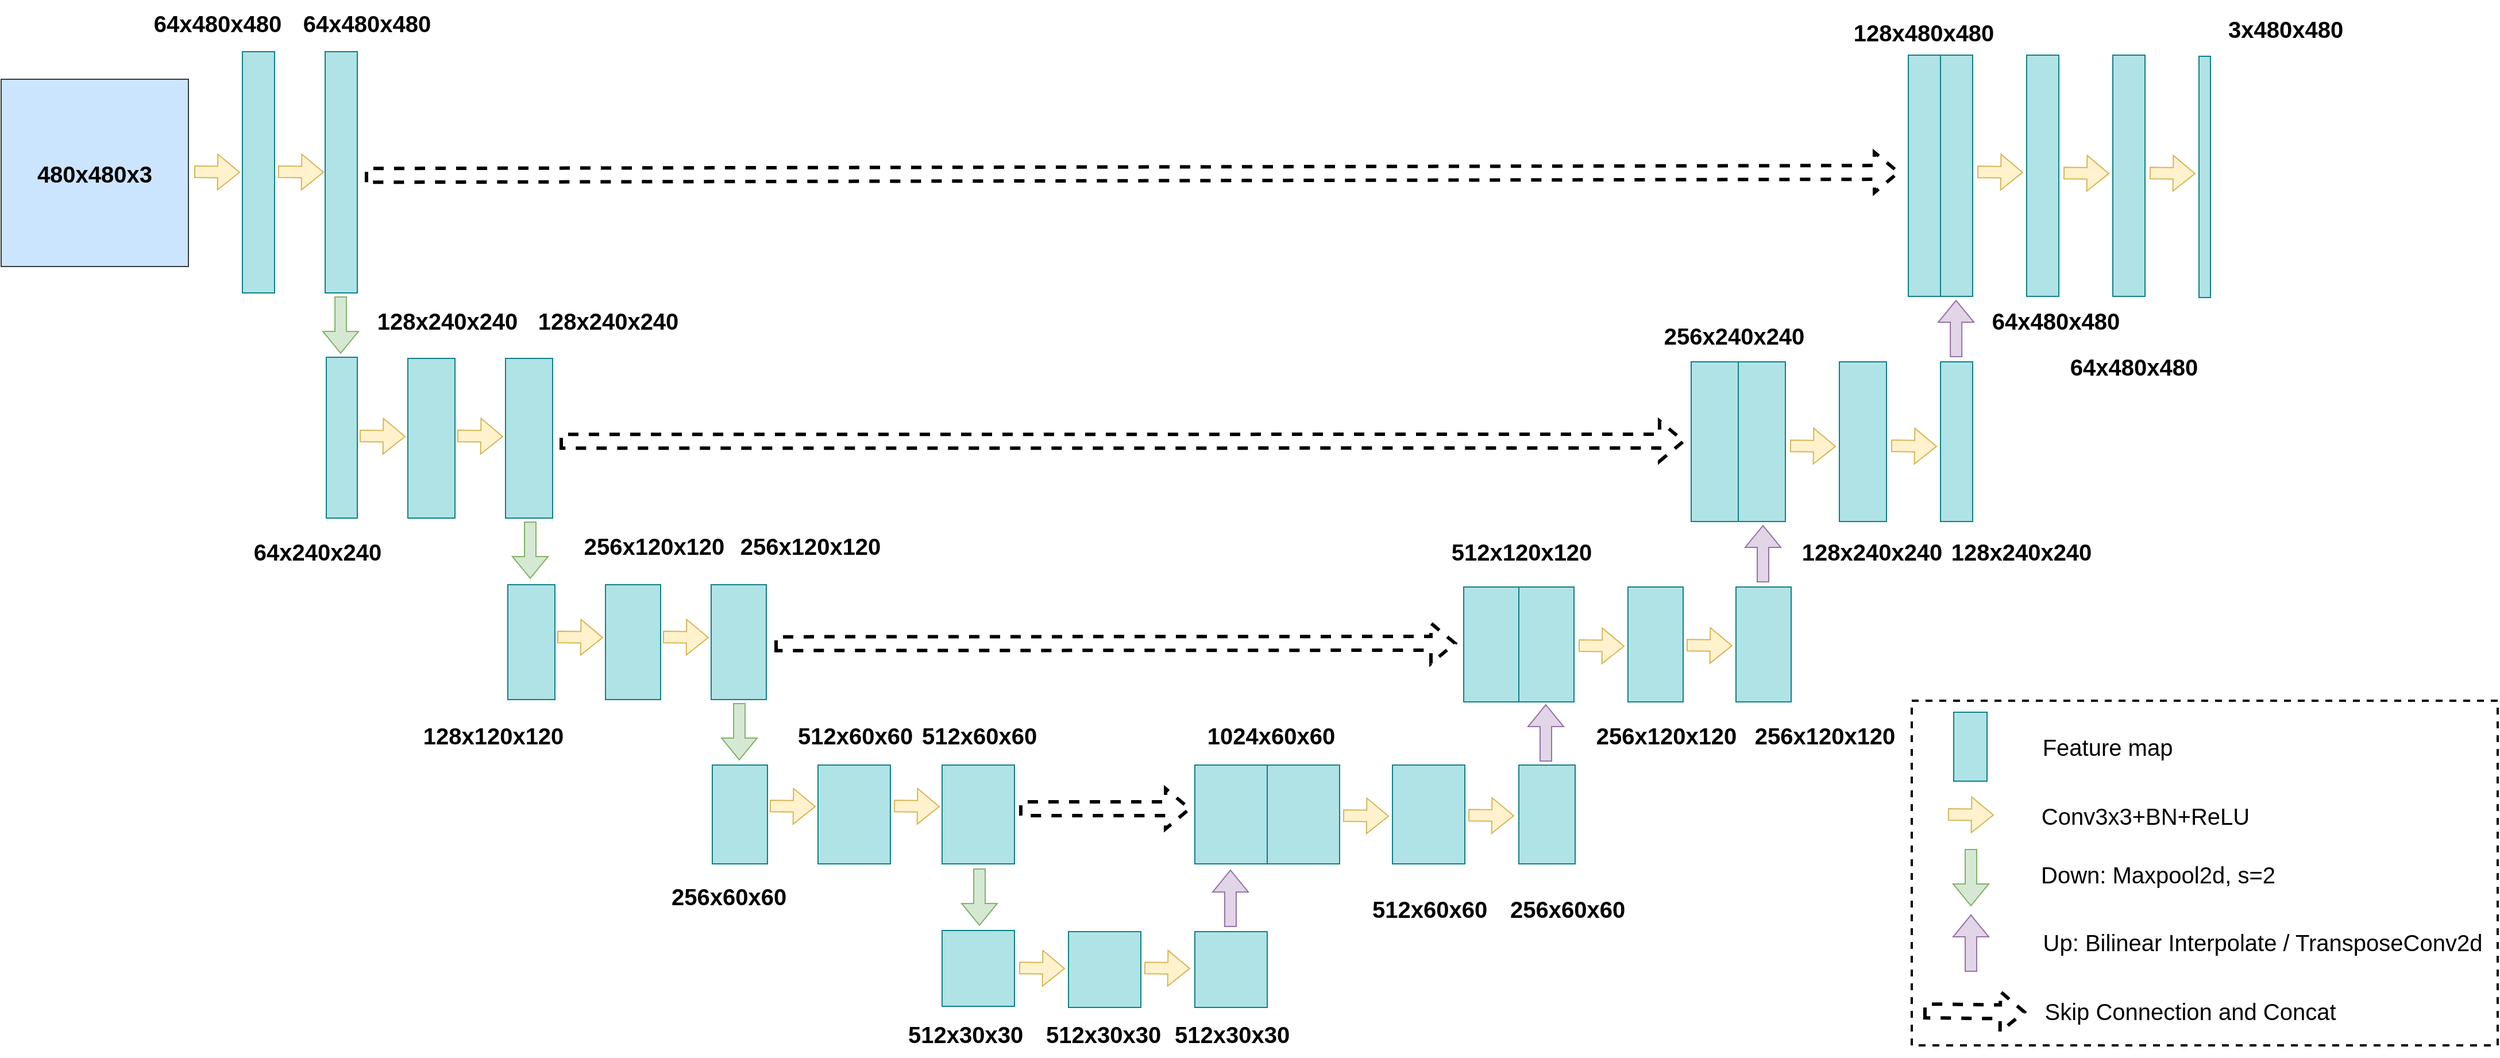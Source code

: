 <mxfile version="20.4.1" type="device"><diagram id="e3W1Ak9nOjwswGIFCMOc" name="第 1 页"><mxGraphModel dx="3094" dy="1777" grid="1" gridSize="10" guides="1" tooltips="1" connect="1" arrows="1" fold="1" page="1" pageScale="1" pageWidth="2336" pageHeight="1654" math="0" shadow="0"><root><mxCell id="0"/><mxCell id="1" parent="0"/><mxCell id="L_hvQfKPUPm6YgDny3Wa-150" value="" style="rounded=0;whiteSpace=wrap;html=1;shadow=0;strokeColor=#000000;strokeWidth=2;fontSize=20;dashed=1;" vertex="1" parent="1"><mxGeometry x="1736" y="700" width="510" height="300" as="geometry"/></mxCell><mxCell id="L_hvQfKPUPm6YgDny3Wa-2" value="&lt;font style=&quot;font-size: 20px;&quot;&gt;&lt;b&gt;480x480x3&lt;/b&gt;&lt;/font&gt;" style="whiteSpace=wrap;html=1;aspect=fixed;fillColor=#cce5ff;strokeColor=#36393d;" vertex="1" parent="1"><mxGeometry x="73" y="159" width="163" height="163" as="geometry"/></mxCell><mxCell id="L_hvQfKPUPm6YgDny3Wa-3" value="" style="shape=flexArrow;endArrow=classic;html=1;rounded=0;fillColor=#fff2cc;strokeColor=#d6b656;" edge="1" parent="1"><mxGeometry width="50" height="50" relative="1" as="geometry"><mxPoint x="241" y="239.5" as="sourcePoint"/><mxPoint x="281" y="240" as="targetPoint"/></mxGeometry></mxCell><mxCell id="L_hvQfKPUPm6YgDny3Wa-4" value="" style="rounded=0;whiteSpace=wrap;html=1;fillColor=#b0e3e6;strokeColor=#0e8088;shadow=0;" vertex="1" parent="1"><mxGeometry x="283" y="135" width="28" height="210" as="geometry"/></mxCell><mxCell id="L_hvQfKPUPm6YgDny3Wa-5" value="" style="shape=flexArrow;endArrow=classic;html=1;rounded=0;fillColor=#fff2cc;strokeColor=#d6b656;" edge="1" parent="1"><mxGeometry width="50" height="50" relative="1" as="geometry"><mxPoint x="314.0" y="239.52" as="sourcePoint"/><mxPoint x="354.0" y="240.02" as="targetPoint"/></mxGeometry></mxCell><mxCell id="L_hvQfKPUPm6YgDny3Wa-7" value="" style="shape=flexArrow;endArrow=classic;html=1;rounded=0;fillColor=#d5e8d4;strokeColor=#82b366;" edge="1" parent="1"><mxGeometry width="50" height="50" relative="1" as="geometry"><mxPoint x="368.52" y="348" as="sourcePoint"/><mxPoint x="368.52" y="398" as="targetPoint"/></mxGeometry></mxCell><mxCell id="L_hvQfKPUPm6YgDny3Wa-8" value="" style="rounded=0;whiteSpace=wrap;html=1;fillColor=#b0e3e6;strokeColor=#0e8088;" vertex="1" parent="1"><mxGeometry x="356" y="401" width="27" height="140" as="geometry"/></mxCell><mxCell id="L_hvQfKPUPm6YgDny3Wa-9" value="" style="rounded=0;whiteSpace=wrap;html=1;fillColor=#b0e3e6;strokeColor=#0e8088;" vertex="1" parent="1"><mxGeometry x="427" y="402" width="41" height="139" as="geometry"/></mxCell><mxCell id="L_hvQfKPUPm6YgDny3Wa-12" value="" style="shape=flexArrow;endArrow=classic;html=1;rounded=0;fillColor=#fff2cc;strokeColor=#d6b656;" edge="1" parent="1"><mxGeometry width="50" height="50" relative="1" as="geometry"><mxPoint x="385" y="469.5" as="sourcePoint"/><mxPoint x="425" y="470" as="targetPoint"/></mxGeometry></mxCell><mxCell id="L_hvQfKPUPm6YgDny3Wa-20" value="" style="rounded=0;whiteSpace=wrap;html=1;fillColor=#b0e3e6;strokeColor=#0e8088;" vertex="1" parent="1"><mxGeometry x="355" y="135" width="28" height="210" as="geometry"/></mxCell><mxCell id="L_hvQfKPUPm6YgDny3Wa-21" value="" style="rounded=0;whiteSpace=wrap;html=1;fillColor=#b0e3e6;strokeColor=#0e8088;" vertex="1" parent="1"><mxGeometry x="512" y="402" width="41" height="139" as="geometry"/></mxCell><mxCell id="L_hvQfKPUPm6YgDny3Wa-22" value="" style="shape=flexArrow;endArrow=classic;html=1;rounded=0;fillColor=#fff2cc;strokeColor=#d6b656;" edge="1" parent="1"><mxGeometry width="50" height="50" relative="1" as="geometry"><mxPoint x="470" y="469.5" as="sourcePoint"/><mxPoint x="510" y="470" as="targetPoint"/></mxGeometry></mxCell><mxCell id="L_hvQfKPUPm6YgDny3Wa-23" value="" style="shape=flexArrow;endArrow=classic;html=1;rounded=0;fillColor=#d5e8d4;strokeColor=#82b366;" edge="1" parent="1"><mxGeometry width="50" height="50" relative="1" as="geometry"><mxPoint x="533.52" y="544" as="sourcePoint"/><mxPoint x="533.52" y="594" as="targetPoint"/></mxGeometry></mxCell><mxCell id="L_hvQfKPUPm6YgDny3Wa-25" value="" style="rounded=0;whiteSpace=wrap;html=1;fillColor=#b0e3e6;strokeColor=#0e8088;" vertex="1" parent="1"><mxGeometry x="599" y="599" width="48" height="100" as="geometry"/></mxCell><mxCell id="L_hvQfKPUPm6YgDny3Wa-26" value="" style="shape=flexArrow;endArrow=classic;html=1;rounded=0;fillColor=#fff2cc;strokeColor=#d6b656;" edge="1" parent="1"><mxGeometry width="50" height="50" relative="1" as="geometry"><mxPoint x="557" y="644.5" as="sourcePoint"/><mxPoint x="597" y="645" as="targetPoint"/></mxGeometry></mxCell><mxCell id="L_hvQfKPUPm6YgDny3Wa-28" value="" style="shape=flexArrow;endArrow=classic;html=1;rounded=0;fillColor=#fff2cc;strokeColor=#d6b656;" edge="1" parent="1"><mxGeometry width="50" height="50" relative="1" as="geometry"><mxPoint x="649" y="644.5" as="sourcePoint"/><mxPoint x="689" y="645" as="targetPoint"/></mxGeometry></mxCell><mxCell id="L_hvQfKPUPm6YgDny3Wa-29" value="" style="rounded=0;whiteSpace=wrap;html=1;fillColor=#b0e3e6;strokeColor=#0e8088;" vertex="1" parent="1"><mxGeometry x="514" y="599" width="41" height="100" as="geometry"/></mxCell><mxCell id="L_hvQfKPUPm6YgDny3Wa-39" value="" style="rounded=0;whiteSpace=wrap;html=1;fillColor=#b0e3e6;strokeColor=#0e8088;" vertex="1" parent="1"><mxGeometry x="691" y="599" width="48" height="100" as="geometry"/></mxCell><mxCell id="L_hvQfKPUPm6YgDny3Wa-40" value="" style="shape=flexArrow;endArrow=classic;html=1;rounded=0;fillColor=#d5e8d4;strokeColor=#82b366;" edge="1" parent="1"><mxGeometry width="50" height="50" relative="1" as="geometry"><mxPoint x="715.52" y="702" as="sourcePoint"/><mxPoint x="715.52" y="752" as="targetPoint"/></mxGeometry></mxCell><mxCell id="L_hvQfKPUPm6YgDny3Wa-41" value="" style="rounded=0;whiteSpace=wrap;html=1;fillColor=#b0e3e6;strokeColor=#0e8088;" vertex="1" parent="1"><mxGeometry x="784" y="756" width="63" height="86" as="geometry"/></mxCell><mxCell id="L_hvQfKPUPm6YgDny3Wa-42" value="" style="shape=flexArrow;endArrow=classic;html=1;rounded=0;fillColor=#fff2cc;strokeColor=#d6b656;" edge="1" parent="1"><mxGeometry width="50" height="50" relative="1" as="geometry"><mxPoint x="742" y="791.66" as="sourcePoint"/><mxPoint x="782" y="792.16" as="targetPoint"/></mxGeometry></mxCell><mxCell id="L_hvQfKPUPm6YgDny3Wa-43" value="" style="shape=flexArrow;endArrow=classic;html=1;rounded=0;fillColor=#fff2cc;strokeColor=#d6b656;" edge="1" parent="1"><mxGeometry width="50" height="50" relative="1" as="geometry"><mxPoint x="850" y="791.66" as="sourcePoint"/><mxPoint x="890" y="792.16" as="targetPoint"/></mxGeometry></mxCell><mxCell id="L_hvQfKPUPm6YgDny3Wa-46" value="" style="rounded=0;whiteSpace=wrap;html=1;fillColor=#b0e3e6;strokeColor=#0e8088;" vertex="1" parent="1"><mxGeometry x="692" y="756" width="48" height="86" as="geometry"/></mxCell><mxCell id="L_hvQfKPUPm6YgDny3Wa-47" value="" style="rounded=0;whiteSpace=wrap;html=1;fillColor=#b0e3e6;strokeColor=#0e8088;" vertex="1" parent="1"><mxGeometry x="892" y="756" width="63" height="86" as="geometry"/></mxCell><mxCell id="L_hvQfKPUPm6YgDny3Wa-48" value="" style="shape=flexArrow;endArrow=classic;html=1;rounded=0;fillColor=#d5e8d4;strokeColor=#82b366;" edge="1" parent="1"><mxGeometry width="50" height="50" relative="1" as="geometry"><mxPoint x="924.52" y="846" as="sourcePoint"/><mxPoint x="924.52" y="896" as="targetPoint"/></mxGeometry></mxCell><mxCell id="L_hvQfKPUPm6YgDny3Wa-49" value="" style="rounded=0;whiteSpace=wrap;html=1;fillColor=#b0e3e6;strokeColor=#0e8088;" vertex="1" parent="1"><mxGeometry x="892" y="900" width="63" height="66" as="geometry"/></mxCell><mxCell id="L_hvQfKPUPm6YgDny3Wa-50" value="" style="shape=flexArrow;endArrow=classic;html=1;rounded=0;fillColor=#fff2cc;strokeColor=#d6b656;" edge="1" parent="1"><mxGeometry width="50" height="50" relative="1" as="geometry"><mxPoint x="959" y="932.66" as="sourcePoint"/><mxPoint x="999" y="933.16" as="targetPoint"/></mxGeometry></mxCell><mxCell id="L_hvQfKPUPm6YgDny3Wa-51" value="" style="shape=flexArrow;endArrow=classic;html=1;rounded=0;fillColor=#fff2cc;strokeColor=#d6b656;" edge="1" parent="1"><mxGeometry width="50" height="50" relative="1" as="geometry"><mxPoint x="1068" y="932.58" as="sourcePoint"/><mxPoint x="1108" y="933.08" as="targetPoint"/></mxGeometry></mxCell><mxCell id="L_hvQfKPUPm6YgDny3Wa-56" value="" style="shape=flexArrow;endArrow=classic;html=1;rounded=0;fillColor=#e1d5e7;strokeColor=#9673a6;" edge="1" parent="1"><mxGeometry width="50" height="50" relative="1" as="geometry"><mxPoint x="1143" y="897" as="sourcePoint"/><mxPoint x="1143" y="847" as="targetPoint"/></mxGeometry></mxCell><mxCell id="L_hvQfKPUPm6YgDny3Wa-57" value="" style="rounded=0;whiteSpace=wrap;html=1;fillColor=#b0e3e6;strokeColor=#0e8088;" vertex="1" parent="1"><mxGeometry x="1002" y="901" width="63" height="66" as="geometry"/></mxCell><mxCell id="L_hvQfKPUPm6YgDny3Wa-58" value="" style="rounded=0;whiteSpace=wrap;html=1;fillColor=#b0e3e6;strokeColor=#0e8088;" vertex="1" parent="1"><mxGeometry x="1112" y="901" width="63" height="66" as="geometry"/></mxCell><mxCell id="L_hvQfKPUPm6YgDny3Wa-59" value="" style="rounded=0;whiteSpace=wrap;html=1;fillColor=#b0e3e6;strokeColor=#0e8088;" vertex="1" parent="1"><mxGeometry x="1112" y="756" width="63" height="86" as="geometry"/></mxCell><mxCell id="L_hvQfKPUPm6YgDny3Wa-60" value="" style="rounded=0;whiteSpace=wrap;html=1;fillColor=#b0e3e6;strokeColor=#0e8088;" vertex="1" parent="1"><mxGeometry x="1175" y="756" width="63" height="86" as="geometry"/></mxCell><mxCell id="L_hvQfKPUPm6YgDny3Wa-61" value="" style="rounded=0;whiteSpace=wrap;html=1;fillColor=#b0e3e6;strokeColor=#0e8088;" vertex="1" parent="1"><mxGeometry x="1284" y="756" width="63" height="86" as="geometry"/></mxCell><mxCell id="L_hvQfKPUPm6YgDny3Wa-63" value="" style="rounded=0;whiteSpace=wrap;html=1;fillColor=#b0e3e6;strokeColor=#0e8088;" vertex="1" parent="1"><mxGeometry x="1394" y="601" width="48" height="100" as="geometry"/></mxCell><mxCell id="L_hvQfKPUPm6YgDny3Wa-65" value="" style="rounded=0;whiteSpace=wrap;html=1;fillColor=#b0e3e6;strokeColor=#0e8088;" vertex="1" parent="1"><mxGeometry x="1394" y="756" width="49" height="86" as="geometry"/></mxCell><mxCell id="L_hvQfKPUPm6YgDny3Wa-66" value="" style="rounded=0;whiteSpace=wrap;html=1;fillColor=#b0e3e6;strokeColor=#0e8088;" vertex="1" parent="1"><mxGeometry x="1346" y="601" width="48" height="100" as="geometry"/></mxCell><mxCell id="L_hvQfKPUPm6YgDny3Wa-68" value="" style="shape=flexArrow;endArrow=classic;html=1;rounded=0;fillColor=#fff2cc;strokeColor=#d6b656;" edge="1" parent="1"><mxGeometry width="50" height="50" relative="1" as="geometry"><mxPoint x="1241.0" y="800.0" as="sourcePoint"/><mxPoint x="1281.0" y="800.5" as="targetPoint"/></mxGeometry></mxCell><mxCell id="L_hvQfKPUPm6YgDny3Wa-69" value="" style="shape=flexArrow;endArrow=classic;html=1;rounded=0;fillColor=#fff2cc;strokeColor=#d6b656;" edge="1" parent="1"><mxGeometry width="50" height="50" relative="1" as="geometry"><mxPoint x="1350.0" y="799.66" as="sourcePoint"/><mxPoint x="1390.0" y="800.16" as="targetPoint"/></mxGeometry></mxCell><mxCell id="L_hvQfKPUPm6YgDny3Wa-72" value="" style="shape=flexArrow;endArrow=classic;html=1;rounded=0;fillColor=#fff2cc;strokeColor=#d6b656;" edge="1" parent="1"><mxGeometry width="50" height="50" relative="1" as="geometry"><mxPoint x="1446.0" y="652" as="sourcePoint"/><mxPoint x="1486.0" y="652.5" as="targetPoint"/></mxGeometry></mxCell><mxCell id="L_hvQfKPUPm6YgDny3Wa-73" value="" style="shape=flexArrow;endArrow=classic;html=1;rounded=0;fillColor=#fff2cc;strokeColor=#d6b656;" edge="1" parent="1"><mxGeometry width="50" height="50" relative="1" as="geometry"><mxPoint x="1540.0" y="651.66" as="sourcePoint"/><mxPoint x="1580" y="652.16" as="targetPoint"/></mxGeometry></mxCell><mxCell id="L_hvQfKPUPm6YgDny3Wa-74" value="" style="rounded=0;whiteSpace=wrap;html=1;fillColor=#b0e3e6;strokeColor=#0e8088;" vertex="1" parent="1"><mxGeometry x="1489" y="601" width="48" height="100" as="geometry"/></mxCell><mxCell id="L_hvQfKPUPm6YgDny3Wa-75" value="" style="rounded=0;whiteSpace=wrap;html=1;fillColor=#b0e3e6;strokeColor=#0e8088;" vertex="1" parent="1"><mxGeometry x="1583" y="601" width="48" height="100" as="geometry"/></mxCell><mxCell id="L_hvQfKPUPm6YgDny3Wa-76" value="" style="shape=flexArrow;endArrow=classic;html=1;rounded=0;fillColor=#e1d5e7;strokeColor=#9673a6;" edge="1" parent="1"><mxGeometry width="50" height="50" relative="1" as="geometry"><mxPoint x="1417.5" y="753" as="sourcePoint"/><mxPoint x="1417.5" y="703" as="targetPoint"/></mxGeometry></mxCell><mxCell id="L_hvQfKPUPm6YgDny3Wa-77" value="" style="rounded=0;whiteSpace=wrap;html=1;fillColor=#b0e3e6;strokeColor=#0e8088;" vertex="1" parent="1"><mxGeometry x="1544" y="405" width="41" height="139" as="geometry"/></mxCell><mxCell id="L_hvQfKPUPm6YgDny3Wa-78" value="" style="rounded=0;whiteSpace=wrap;html=1;fillColor=#b0e3e6;strokeColor=#0e8088;" vertex="1" parent="1"><mxGeometry x="1585" y="405" width="41" height="139" as="geometry"/></mxCell><mxCell id="L_hvQfKPUPm6YgDny3Wa-79" value="" style="shape=flexArrow;endArrow=classic;html=1;rounded=0;fillColor=#e1d5e7;strokeColor=#9673a6;" edge="1" parent="1"><mxGeometry width="50" height="50" relative="1" as="geometry"><mxPoint x="1606.5" y="597" as="sourcePoint"/><mxPoint x="1606.5" y="547" as="targetPoint"/></mxGeometry></mxCell><mxCell id="L_hvQfKPUPm6YgDny3Wa-80" value="" style="rounded=0;whiteSpace=wrap;html=1;fillColor=#b0e3e6;strokeColor=#0e8088;" vertex="1" parent="1"><mxGeometry x="1733" y="138" width="28" height="210" as="geometry"/></mxCell><mxCell id="L_hvQfKPUPm6YgDny3Wa-81" value="" style="rounded=0;whiteSpace=wrap;html=1;fillColor=#b0e3e6;strokeColor=#0e8088;" vertex="1" parent="1"><mxGeometry x="1761" y="138" width="28" height="210" as="geometry"/></mxCell><mxCell id="L_hvQfKPUPm6YgDny3Wa-82" value="" style="rounded=0;whiteSpace=wrap;html=1;fillColor=#b0e3e6;strokeColor=#0e8088;" vertex="1" parent="1"><mxGeometry x="1673" y="405" width="41" height="139" as="geometry"/></mxCell><mxCell id="L_hvQfKPUPm6YgDny3Wa-83" value="" style="rounded=0;whiteSpace=wrap;html=1;fillColor=#b0e3e6;strokeColor=#0e8088;" vertex="1" parent="1"><mxGeometry x="1761" y="405" width="28" height="139" as="geometry"/></mxCell><mxCell id="L_hvQfKPUPm6YgDny3Wa-84" value="" style="shape=flexArrow;endArrow=classic;html=1;rounded=0;fillColor=#fff2cc;strokeColor=#d6b656;" edge="1" parent="1"><mxGeometry width="50" height="50" relative="1" as="geometry"><mxPoint x="1630.0" y="478.08" as="sourcePoint"/><mxPoint x="1670" y="478.58" as="targetPoint"/></mxGeometry></mxCell><mxCell id="L_hvQfKPUPm6YgDny3Wa-85" value="" style="shape=flexArrow;endArrow=classic;html=1;rounded=0;fillColor=#fff2cc;strokeColor=#d6b656;" edge="1" parent="1"><mxGeometry width="50" height="50" relative="1" as="geometry"><mxPoint x="1718.0" y="478.08" as="sourcePoint"/><mxPoint x="1758" y="478.58" as="targetPoint"/></mxGeometry></mxCell><mxCell id="L_hvQfKPUPm6YgDny3Wa-87" value="" style="shape=flexArrow;endArrow=classic;html=1;rounded=0;fillColor=#e1d5e7;strokeColor=#9673a6;" edge="1" parent="1"><mxGeometry width="50" height="50" relative="1" as="geometry"><mxPoint x="1774.58" y="401" as="sourcePoint"/><mxPoint x="1774.58" y="351" as="targetPoint"/></mxGeometry></mxCell><mxCell id="L_hvQfKPUPm6YgDny3Wa-88" value="" style="rounded=0;whiteSpace=wrap;html=1;fillColor=#b0e3e6;strokeColor=#0e8088;" vertex="1" parent="1"><mxGeometry x="1836" y="138" width="28" height="210" as="geometry"/></mxCell><mxCell id="L_hvQfKPUPm6YgDny3Wa-89" value="" style="rounded=0;whiteSpace=wrap;html=1;fillColor=#b0e3e6;strokeColor=#0e8088;" vertex="1" parent="1"><mxGeometry x="1911" y="138" width="28" height="210" as="geometry"/></mxCell><mxCell id="L_hvQfKPUPm6YgDny3Wa-90" value="" style="rounded=0;whiteSpace=wrap;html=1;fillColor=#b0e3e6;strokeColor=#0e8088;" vertex="1" parent="1"><mxGeometry x="1986" y="139" width="10" height="210" as="geometry"/></mxCell><mxCell id="L_hvQfKPUPm6YgDny3Wa-91" value="" style="shape=flexArrow;endArrow=classic;html=1;rounded=0;fillColor=#fff2cc;strokeColor=#d6b656;" edge="1" parent="1"><mxGeometry width="50" height="50" relative="1" as="geometry"><mxPoint x="1793.0" y="239.58" as="sourcePoint"/><mxPoint x="1833" y="240.08" as="targetPoint"/></mxGeometry></mxCell><mxCell id="L_hvQfKPUPm6YgDny3Wa-92" value="" style="shape=flexArrow;endArrow=classic;html=1;rounded=0;fillColor=#fff2cc;strokeColor=#d6b656;" edge="1" parent="1"><mxGeometry width="50" height="50" relative="1" as="geometry"><mxPoint x="1868.0" y="240.58" as="sourcePoint"/><mxPoint x="1908" y="241.08" as="targetPoint"/></mxGeometry></mxCell><mxCell id="L_hvQfKPUPm6YgDny3Wa-95" value="" style="shape=flexArrow;endArrow=classic;html=1;rounded=0;fillColor=#fff2cc;strokeColor=#d6b656;" edge="1" parent="1"><mxGeometry width="50" height="50" relative="1" as="geometry"><mxPoint x="1943.0" y="240.58" as="sourcePoint"/><mxPoint x="1983" y="241.08" as="targetPoint"/></mxGeometry></mxCell><mxCell id="L_hvQfKPUPm6YgDny3Wa-101" value="&lt;b&gt;64x480x480&lt;/b&gt;" style="text;html=1;align=center;verticalAlign=middle;resizable=0;points=[];autosize=1;strokeColor=none;fillColor=none;fontSize=20;strokeWidth=6;" vertex="1" parent="1"><mxGeometry x="196" y="90" width="130" height="40" as="geometry"/></mxCell><mxCell id="L_hvQfKPUPm6YgDny3Wa-102" value="&lt;b&gt;64x480x480&lt;/b&gt;" style="text;html=1;align=center;verticalAlign=middle;resizable=0;points=[];autosize=1;strokeColor=none;fillColor=none;fontSize=20;" vertex="1" parent="1"><mxGeometry x="326" y="90" width="130" height="40" as="geometry"/></mxCell><mxCell id="L_hvQfKPUPm6YgDny3Wa-103" value="&lt;b&gt;64x240x240&lt;/b&gt;" style="text;html=1;align=center;verticalAlign=middle;resizable=0;points=[];autosize=1;strokeColor=none;fillColor=none;fontSize=20;" vertex="1" parent="1"><mxGeometry x="283" y="550" width="130" height="40" as="geometry"/></mxCell><mxCell id="L_hvQfKPUPm6YgDny3Wa-104" value="&lt;b&gt;128x240x240&lt;/b&gt;" style="text;html=1;align=center;verticalAlign=middle;resizable=0;points=[];autosize=1;strokeColor=none;fillColor=none;fontSize=20;" vertex="1" parent="1"><mxGeometry x="386" y="349" width="150" height="40" as="geometry"/></mxCell><mxCell id="L_hvQfKPUPm6YgDny3Wa-105" value="&lt;b&gt;128x240x240&lt;/b&gt;" style="text;html=1;align=center;verticalAlign=middle;resizable=0;points=[];autosize=1;strokeColor=none;fillColor=none;fontSize=20;" vertex="1" parent="1"><mxGeometry x="526" y="349" width="150" height="40" as="geometry"/></mxCell><mxCell id="L_hvQfKPUPm6YgDny3Wa-106" value="&lt;b&gt;128x120x120&lt;/b&gt;" style="text;html=1;align=center;verticalAlign=middle;resizable=0;points=[];autosize=1;strokeColor=none;fillColor=none;fontSize=20;" vertex="1" parent="1"><mxGeometry x="426" y="710" width="150" height="40" as="geometry"/></mxCell><mxCell id="L_hvQfKPUPm6YgDny3Wa-108" value="&lt;b&gt;256x120x120&lt;/b&gt;" style="text;html=1;align=center;verticalAlign=middle;resizable=0;points=[];autosize=1;strokeColor=none;fillColor=none;fontSize=20;" vertex="1" parent="1"><mxGeometry x="566" y="545" width="150" height="40" as="geometry"/></mxCell><mxCell id="L_hvQfKPUPm6YgDny3Wa-109" value="&lt;b&gt;256x120x120&lt;/b&gt;" style="text;html=1;align=center;verticalAlign=middle;resizable=0;points=[];autosize=1;strokeColor=none;fillColor=none;fontSize=20;" vertex="1" parent="1"><mxGeometry x="702" y="545" width="150" height="40" as="geometry"/></mxCell><mxCell id="L_hvQfKPUPm6YgDny3Wa-110" value="&lt;b&gt;256x60x60&lt;/b&gt;" style="text;html=1;align=center;verticalAlign=middle;resizable=0;points=[];autosize=1;strokeColor=none;fillColor=none;fontSize=20;" vertex="1" parent="1"><mxGeometry x="646" y="850" width="120" height="40" as="geometry"/></mxCell><mxCell id="L_hvQfKPUPm6YgDny3Wa-111" value="&lt;b&gt;512x60x60&lt;/b&gt;" style="text;html=1;align=center;verticalAlign=middle;resizable=0;points=[];autosize=1;strokeColor=none;fillColor=none;fontSize=20;" vertex="1" parent="1"><mxGeometry x="755.5" y="710" width="120" height="40" as="geometry"/></mxCell><mxCell id="L_hvQfKPUPm6YgDny3Wa-112" value="&lt;b&gt;512x60x60&lt;/b&gt;" style="text;html=1;align=center;verticalAlign=middle;resizable=0;points=[];autosize=1;strokeColor=none;fillColor=none;fontSize=20;" vertex="1" parent="1"><mxGeometry x="863.5" y="710" width="120" height="40" as="geometry"/></mxCell><mxCell id="L_hvQfKPUPm6YgDny3Wa-113" value="&lt;b&gt;512x30x30&lt;/b&gt;" style="text;html=1;align=center;verticalAlign=middle;resizable=0;points=[];autosize=1;strokeColor=none;fillColor=none;fontSize=20;" vertex="1" parent="1"><mxGeometry x="852" y="970" width="120" height="40" as="geometry"/></mxCell><mxCell id="L_hvQfKPUPm6YgDny3Wa-114" value="&lt;b&gt;512x30x30&lt;/b&gt;" style="text;html=1;align=center;verticalAlign=middle;resizable=0;points=[];autosize=1;strokeColor=none;fillColor=none;fontSize=20;" vertex="1" parent="1"><mxGeometry x="972" y="970" width="120" height="40" as="geometry"/></mxCell><mxCell id="L_hvQfKPUPm6YgDny3Wa-115" value="&lt;b&gt;512x30x30&lt;/b&gt;" style="text;html=1;align=center;verticalAlign=middle;resizable=0;points=[];autosize=1;strokeColor=none;fillColor=none;fontSize=20;" vertex="1" parent="1"><mxGeometry x="1083.5" y="970" width="120" height="40" as="geometry"/></mxCell><mxCell id="L_hvQfKPUPm6YgDny3Wa-116" value="&lt;b&gt;1024x60x60&lt;/b&gt;" style="text;html=1;align=center;verticalAlign=middle;resizable=0;points=[];autosize=1;strokeColor=none;fillColor=none;fontSize=20;" vertex="1" parent="1"><mxGeometry x="1113" y="710" width="130" height="40" as="geometry"/></mxCell><mxCell id="L_hvQfKPUPm6YgDny3Wa-121" value="" style="shape=flexArrow;endArrow=classic;html=1;rounded=0;strokeColor=default;fontSize=20;gradientColor=default;dashed=1;strokeWidth=3;" edge="1" parent="1"><mxGeometry width="50" height="50" relative="1" as="geometry"><mxPoint x="959" y="794" as="sourcePoint"/><mxPoint x="1109" y="794" as="targetPoint"/></mxGeometry></mxCell><mxCell id="L_hvQfKPUPm6YgDny3Wa-122" value="" style="shape=flexArrow;endArrow=classic;html=1;rounded=0;strokeColor=default;fontSize=20;gradientColor=default;dashed=1;strokeWidth=3;" edge="1" parent="1"><mxGeometry width="50" height="50" relative="1" as="geometry"><mxPoint x="746" y="650.33" as="sourcePoint"/><mxPoint x="1340" y="650" as="targetPoint"/></mxGeometry></mxCell><mxCell id="L_hvQfKPUPm6YgDny3Wa-123" value="" style="shape=flexArrow;endArrow=classic;html=1;rounded=0;strokeColor=default;fontSize=20;gradientColor=default;dashed=1;strokeWidth=3;" edge="1" parent="1"><mxGeometry width="50" height="50" relative="1" as="geometry"><mxPoint x="559" y="474.16" as="sourcePoint"/><mxPoint x="1539" y="474" as="targetPoint"/></mxGeometry></mxCell><mxCell id="L_hvQfKPUPm6YgDny3Wa-124" value="" style="shape=flexArrow;endArrow=classic;html=1;rounded=0;strokeColor=default;fontSize=20;gradientColor=default;dashed=1;strokeWidth=3;" edge="1" parent="1"><mxGeometry width="50" height="50" relative="1" as="geometry"><mxPoint x="389.5" y="242.66" as="sourcePoint"/><mxPoint x="1726" y="240" as="targetPoint"/></mxGeometry></mxCell><mxCell id="L_hvQfKPUPm6YgDny3Wa-125" value="&lt;b&gt;512x60x60&lt;/b&gt;" style="text;html=1;align=center;verticalAlign=middle;resizable=0;points=[];autosize=1;strokeColor=none;fillColor=none;fontSize=20;" vertex="1" parent="1"><mxGeometry x="1255.5" y="861" width="120" height="40" as="geometry"/></mxCell><mxCell id="L_hvQfKPUPm6YgDny3Wa-126" value="&lt;b&gt;256x60x60&lt;/b&gt;" style="text;html=1;align=center;verticalAlign=middle;resizable=0;points=[];autosize=1;strokeColor=none;fillColor=none;fontSize=20;" vertex="1" parent="1"><mxGeometry x="1375.5" y="861" width="120" height="40" as="geometry"/></mxCell><mxCell id="L_hvQfKPUPm6YgDny3Wa-127" value="&lt;b&gt;512x120x120&lt;/b&gt;" style="text;html=1;align=center;verticalAlign=middle;resizable=0;points=[];autosize=1;strokeColor=none;fillColor=none;fontSize=20;" vertex="1" parent="1"><mxGeometry x="1321" y="550" width="150" height="40" as="geometry"/></mxCell><mxCell id="L_hvQfKPUPm6YgDny3Wa-128" value="&lt;b&gt;256x120x120&lt;/b&gt;" style="text;html=1;align=center;verticalAlign=middle;resizable=0;points=[];autosize=1;strokeColor=none;fillColor=none;fontSize=20;" vertex="1" parent="1"><mxGeometry x="1447" y="710" width="150" height="40" as="geometry"/></mxCell><mxCell id="L_hvQfKPUPm6YgDny3Wa-130" value="&lt;b&gt;256x120x120&lt;/b&gt;" style="text;html=1;align=center;verticalAlign=middle;resizable=0;points=[];autosize=1;strokeColor=none;fillColor=none;fontSize=20;" vertex="1" parent="1"><mxGeometry x="1585" y="710" width="150" height="40" as="geometry"/></mxCell><mxCell id="L_hvQfKPUPm6YgDny3Wa-131" value="&lt;b&gt;256x240x240&lt;/b&gt;" style="text;html=1;align=center;verticalAlign=middle;resizable=0;points=[];autosize=1;strokeColor=none;fillColor=none;fontSize=20;" vertex="1" parent="1"><mxGeometry x="1506" y="362" width="150" height="40" as="geometry"/></mxCell><mxCell id="L_hvQfKPUPm6YgDny3Wa-132" value="&lt;b&gt;128x240x240&lt;/b&gt;" style="text;html=1;align=center;verticalAlign=middle;resizable=0;points=[];autosize=1;strokeColor=none;fillColor=none;fontSize=20;" vertex="1" parent="1"><mxGeometry x="1626" y="550" width="150" height="40" as="geometry"/></mxCell><mxCell id="L_hvQfKPUPm6YgDny3Wa-133" value="&lt;b&gt;128x240x240&lt;/b&gt;" style="text;html=1;align=center;verticalAlign=middle;resizable=0;points=[];autosize=1;strokeColor=none;fillColor=none;fontSize=20;" vertex="1" parent="1"><mxGeometry x="1756" y="550" width="150" height="40" as="geometry"/></mxCell><mxCell id="L_hvQfKPUPm6YgDny3Wa-135" value="&lt;b&gt;128x480x480&lt;/b&gt;" style="text;html=1;align=center;verticalAlign=middle;resizable=0;points=[];autosize=1;strokeColor=none;fillColor=none;fontSize=20;" vertex="1" parent="1"><mxGeometry x="1671" y="98" width="150" height="40" as="geometry"/></mxCell><mxCell id="L_hvQfKPUPm6YgDny3Wa-136" value="&lt;b&gt;64x480x480&lt;/b&gt;" style="text;html=1;align=center;verticalAlign=middle;resizable=0;points=[];autosize=1;strokeColor=none;fillColor=none;fontSize=20;" vertex="1" parent="1"><mxGeometry x="1796" y="349" width="130" height="40" as="geometry"/></mxCell><mxCell id="L_hvQfKPUPm6YgDny3Wa-137" value="&lt;b&gt;64x480x480&lt;/b&gt;" style="text;html=1;align=center;verticalAlign=middle;resizable=0;points=[];autosize=1;strokeColor=none;fillColor=none;fontSize=20;" vertex="1" parent="1"><mxGeometry x="1864" y="389" width="130" height="40" as="geometry"/></mxCell><mxCell id="L_hvQfKPUPm6YgDny3Wa-138" value="&lt;b&gt;3x480x480&lt;/b&gt;" style="text;html=1;align=center;verticalAlign=middle;resizable=0;points=[];autosize=1;strokeColor=none;fillColor=none;fontSize=20;" vertex="1" parent="1"><mxGeometry x="2001" y="95" width="120" height="40" as="geometry"/></mxCell><mxCell id="L_hvQfKPUPm6YgDny3Wa-139" value="" style="rounded=0;whiteSpace=wrap;html=1;fillColor=#b0e3e6;strokeColor=#0e8088;" vertex="1" parent="1"><mxGeometry x="1772.5" y="710" width="29" height="60" as="geometry"/></mxCell><mxCell id="L_hvQfKPUPm6YgDny3Wa-140" value="" style="shape=flexArrow;endArrow=classic;html=1;rounded=0;fillColor=#e1d5e7;strokeColor=#9673a6;" edge="1" parent="1"><mxGeometry width="50" height="50" relative="1" as="geometry"><mxPoint x="1787.5" y="936" as="sourcePoint"/><mxPoint x="1787.5" y="886" as="targetPoint"/></mxGeometry></mxCell><mxCell id="L_hvQfKPUPm6YgDny3Wa-142" value="" style="shape=flexArrow;endArrow=classic;html=1;rounded=0;fillColor=#fff2cc;strokeColor=#d6b656;" edge="1" parent="1"><mxGeometry width="50" height="50" relative="1" as="geometry"><mxPoint x="1767.5" y="799.0" as="sourcePoint"/><mxPoint x="1807.5" y="799.5" as="targetPoint"/></mxGeometry></mxCell><mxCell id="L_hvQfKPUPm6YgDny3Wa-143" value="" style="shape=flexArrow;endArrow=classic;html=1;rounded=0;fillColor=#d5e8d4;strokeColor=#82b366;" edge="1" parent="1"><mxGeometry width="50" height="50" relative="1" as="geometry"><mxPoint x="1787.5" y="829" as="sourcePoint"/><mxPoint x="1787.5" y="879" as="targetPoint"/></mxGeometry></mxCell><mxCell id="L_hvQfKPUPm6YgDny3Wa-144" value="" style="shape=flexArrow;endArrow=classic;html=1;rounded=0;strokeColor=default;fontSize=20;gradientColor=default;dashed=1;strokeWidth=3;" edge="1" parent="1"><mxGeometry width="50" height="50" relative="1" as="geometry"><mxPoint x="1746" y="970" as="sourcePoint"/><mxPoint x="1835.5" y="971" as="targetPoint"/></mxGeometry></mxCell><mxCell id="L_hvQfKPUPm6YgDny3Wa-145" value="Feature map" style="text;html=1;align=center;verticalAlign=middle;resizable=0;points=[];autosize=1;strokeColor=none;fillColor=none;fontSize=20;" vertex="1" parent="1"><mxGeometry x="1836" y="720" width="140" height="40" as="geometry"/></mxCell><mxCell id="L_hvQfKPUPm6YgDny3Wa-146" value="Conv3x3+BN+ReLU" style="text;html=1;align=center;verticalAlign=middle;resizable=0;points=[];autosize=1;strokeColor=none;fillColor=none;fontSize=20;" vertex="1" parent="1"><mxGeometry x="1839" y="780" width="200" height="40" as="geometry"/></mxCell><mxCell id="L_hvQfKPUPm6YgDny3Wa-147" value="Down: Maxpool2d, s=2" style="text;html=1;align=center;verticalAlign=middle;resizable=0;points=[];autosize=1;strokeColor=none;fillColor=none;fontSize=20;" vertex="1" parent="1"><mxGeometry x="1835" y="831" width="230" height="40" as="geometry"/></mxCell><mxCell id="L_hvQfKPUPm6YgDny3Wa-148" value="Up: Bilinear Interpolate / TransposeConv2d" style="text;html=1;align=center;verticalAlign=middle;resizable=0;points=[];autosize=1;strokeColor=none;fillColor=none;fontSize=20;" vertex="1" parent="1"><mxGeometry x="1836" y="890" width="410" height="40" as="geometry"/></mxCell><mxCell id="L_hvQfKPUPm6YgDny3Wa-149" value="Skip Connection and Concat" style="text;html=1;align=center;verticalAlign=middle;resizable=0;points=[];autosize=1;strokeColor=none;fillColor=none;fontSize=20;" vertex="1" parent="1"><mxGeometry x="1838" y="950" width="280" height="40" as="geometry"/></mxCell></root></mxGraphModel></diagram></mxfile>